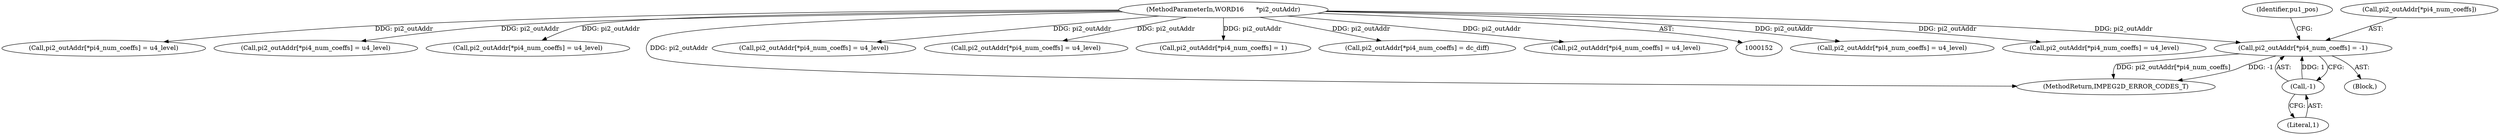 digraph "0_Android_8b4ed5a23175b7ffa56eea4678db7287f825e985@array" {
"1000347" [label="(Call,pi2_outAddr[*pi4_num_coeffs] = -1)"];
"1000352" [label="(Call,-1)"];
"1000154" [label="(MethodParameterIn,WORD16      *pi2_outAddr)"];
"1000636" [label="(Call,pi2_outAddr[*pi4_num_coeffs] = u4_level)"];
"1000794" [label="(Call,pi2_outAddr[*pi4_num_coeffs] = u4_level)"];
"1000353" [label="(Literal,1)"];
"1000352" [label="(Call,-1)"];
"1000347" [label="(Call,pi2_outAddr[*pi4_num_coeffs] = -1)"];
"1000467" [label="(Call,pi2_outAddr[*pi4_num_coeffs] = u4_level)"];
"1000706" [label="(Call,pi2_outAddr[*pi4_num_coeffs] = u4_level)"];
"1000577" [label="(Call,pi2_outAddr[*pi4_num_coeffs] = u4_level)"];
"1001064" [label="(MethodReturn,IMPEG2D_ERROR_CODES_T)"];
"1001020" [label="(Call,pi2_outAddr[*pi4_num_coeffs] = u4_level)"];
"1000891" [label="(Call,pi2_outAddr[*pi4_num_coeffs] = u4_level)"];
"1000356" [label="(Call,pi2_outAddr[*pi4_num_coeffs] = 1)"];
"1000346" [label="(Block,)"];
"1000154" [label="(MethodParameterIn,WORD16      *pi2_outAddr)"];
"1000303" [label="(Call,pi2_outAddr[*pi4_num_coeffs] = dc_diff)"];
"1000364" [label="(Identifier,pu1_pos)"];
"1000348" [label="(Call,pi2_outAddr[*pi4_num_coeffs])"];
"1000950" [label="(Call,pi2_outAddr[*pi4_num_coeffs] = u4_level)"];
"1000347" -> "1000346"  [label="AST: "];
"1000347" -> "1000352"  [label="CFG: "];
"1000348" -> "1000347"  [label="AST: "];
"1000352" -> "1000347"  [label="AST: "];
"1000364" -> "1000347"  [label="CFG: "];
"1000347" -> "1001064"  [label="DDG: pi2_outAddr[*pi4_num_coeffs]"];
"1000347" -> "1001064"  [label="DDG: -1"];
"1000352" -> "1000347"  [label="DDG: 1"];
"1000154" -> "1000347"  [label="DDG: pi2_outAddr"];
"1000352" -> "1000353"  [label="CFG: "];
"1000353" -> "1000352"  [label="AST: "];
"1000154" -> "1000152"  [label="AST: "];
"1000154" -> "1001064"  [label="DDG: pi2_outAddr"];
"1000154" -> "1000303"  [label="DDG: pi2_outAddr"];
"1000154" -> "1000356"  [label="DDG: pi2_outAddr"];
"1000154" -> "1000467"  [label="DDG: pi2_outAddr"];
"1000154" -> "1000577"  [label="DDG: pi2_outAddr"];
"1000154" -> "1000636"  [label="DDG: pi2_outAddr"];
"1000154" -> "1000706"  [label="DDG: pi2_outAddr"];
"1000154" -> "1000794"  [label="DDG: pi2_outAddr"];
"1000154" -> "1000891"  [label="DDG: pi2_outAddr"];
"1000154" -> "1000950"  [label="DDG: pi2_outAddr"];
"1000154" -> "1001020"  [label="DDG: pi2_outAddr"];
}
